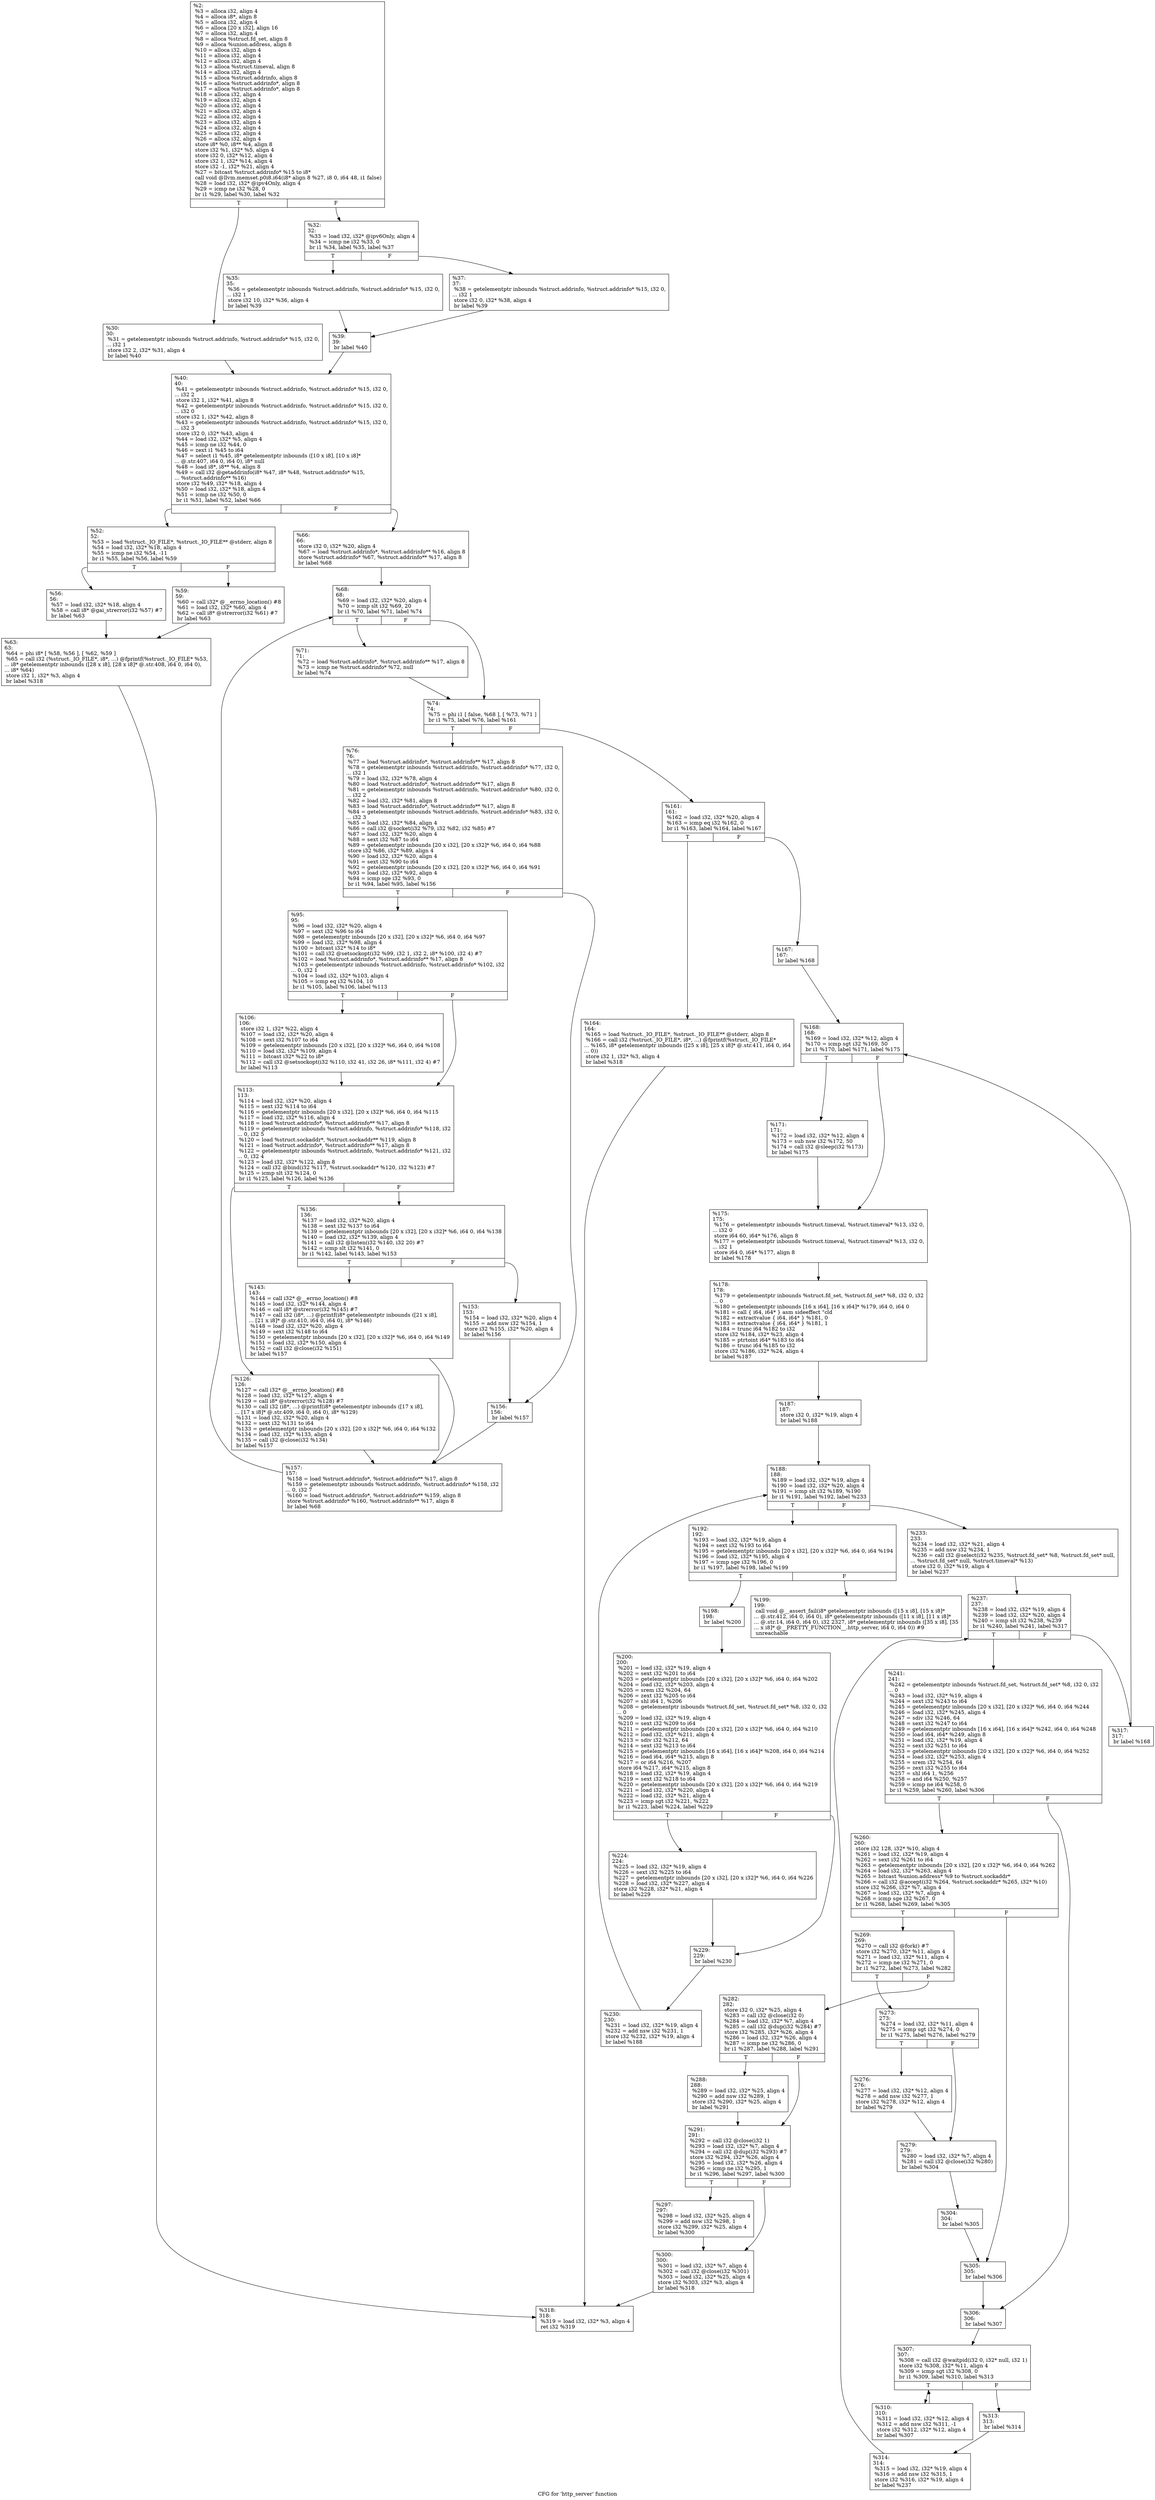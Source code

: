 digraph "CFG for 'http_server' function" {
	label="CFG for 'http_server' function";

	Node0x119e270 [shape=record,label="{%2:\l  %3 = alloca i32, align 4\l  %4 = alloca i8*, align 8\l  %5 = alloca i32, align 4\l  %6 = alloca [20 x i32], align 16\l  %7 = alloca i32, align 4\l  %8 = alloca %struct.fd_set, align 8\l  %9 = alloca %union.address, align 8\l  %10 = alloca i32, align 4\l  %11 = alloca i32, align 4\l  %12 = alloca i32, align 4\l  %13 = alloca %struct.timeval, align 8\l  %14 = alloca i32, align 4\l  %15 = alloca %struct.addrinfo, align 8\l  %16 = alloca %struct.addrinfo*, align 8\l  %17 = alloca %struct.addrinfo*, align 8\l  %18 = alloca i32, align 4\l  %19 = alloca i32, align 4\l  %20 = alloca i32, align 4\l  %21 = alloca i32, align 4\l  %22 = alloca i32, align 4\l  %23 = alloca i32, align 4\l  %24 = alloca i32, align 4\l  %25 = alloca i32, align 4\l  %26 = alloca i32, align 4\l  store i8* %0, i8** %4, align 8\l  store i32 %1, i32* %5, align 4\l  store i32 0, i32* %12, align 4\l  store i32 1, i32* %14, align 4\l  store i32 -1, i32* %21, align 4\l  %27 = bitcast %struct.addrinfo* %15 to i8*\l  call void @llvm.memset.p0i8.i64(i8* align 8 %27, i8 0, i64 48, i1 false)\l  %28 = load i32, i32* @ipv4Only, align 4\l  %29 = icmp ne i32 %28, 0\l  br i1 %29, label %30, label %32\l|{<s0>T|<s1>F}}"];
	Node0x119e270:s0 -> Node0x11a1950;
	Node0x119e270:s1 -> Node0x11a19a0;
	Node0x11a1950 [shape=record,label="{%30:\l30:                                               \l  %31 = getelementptr inbounds %struct.addrinfo, %struct.addrinfo* %15, i32 0,\l... i32 1\l  store i32 2, i32* %31, align 4\l  br label %40\l}"];
	Node0x11a1950 -> Node0x11a1b10;
	Node0x11a19a0 [shape=record,label="{%32:\l32:                                               \l  %33 = load i32, i32* @ipv6Only, align 4\l  %34 = icmp ne i32 %33, 0\l  br i1 %34, label %35, label %37\l|{<s0>T|<s1>F}}"];
	Node0x11a19a0:s0 -> Node0x11a1c90;
	Node0x11a19a0:s1 -> Node0x11a1ce0;
	Node0x11a1c90 [shape=record,label="{%35:\l35:                                               \l  %36 = getelementptr inbounds %struct.addrinfo, %struct.addrinfo* %15, i32 0,\l... i32 1\l  store i32 10, i32* %36, align 4\l  br label %39\l}"];
	Node0x11a1c90 -> Node0x11a1ee0;
	Node0x11a1ce0 [shape=record,label="{%37:\l37:                                               \l  %38 = getelementptr inbounds %struct.addrinfo, %struct.addrinfo* %15, i32 0,\l... i32 1\l  store i32 0, i32* %38, align 4\l  br label %39\l}"];
	Node0x11a1ce0 -> Node0x11a1ee0;
	Node0x11a1ee0 [shape=record,label="{%39:\l39:                                               \l  br label %40\l}"];
	Node0x11a1ee0 -> Node0x11a1b10;
	Node0x11a1b10 [shape=record,label="{%40:\l40:                                               \l  %41 = getelementptr inbounds %struct.addrinfo, %struct.addrinfo* %15, i32 0,\l... i32 2\l  store i32 1, i32* %41, align 8\l  %42 = getelementptr inbounds %struct.addrinfo, %struct.addrinfo* %15, i32 0,\l... i32 0\l  store i32 1, i32* %42, align 8\l  %43 = getelementptr inbounds %struct.addrinfo, %struct.addrinfo* %15, i32 0,\l... i32 3\l  store i32 0, i32* %43, align 4\l  %44 = load i32, i32* %5, align 4\l  %45 = icmp ne i32 %44, 0\l  %46 = zext i1 %45 to i64\l  %47 = select i1 %45, i8* getelementptr inbounds ([10 x i8], [10 x i8]*\l... @.str.407, i64 0, i64 0), i8* null\l  %48 = load i8*, i8** %4, align 8\l  %49 = call i32 @getaddrinfo(i8* %47, i8* %48, %struct.addrinfo* %15,\l... %struct.addrinfo** %16)\l  store i32 %49, i32* %18, align 4\l  %50 = load i32, i32* %18, align 4\l  %51 = icmp ne i32 %50, 0\l  br i1 %51, label %52, label %66\l|{<s0>T|<s1>F}}"];
	Node0x11a1b10:s0 -> Node0x11a29e0;
	Node0x11a1b10:s1 -> Node0x11a2a30;
	Node0x11a29e0 [shape=record,label="{%52:\l52:                                               \l  %53 = load %struct._IO_FILE*, %struct._IO_FILE** @stderr, align 8\l  %54 = load i32, i32* %18, align 4\l  %55 = icmp ne i32 %54, -11\l  br i1 %55, label %56, label %59\l|{<s0>T|<s1>F}}"];
	Node0x11a29e0:s0 -> Node0x11a2c40;
	Node0x11a29e0:s1 -> Node0x11a2c90;
	Node0x11a2c40 [shape=record,label="{%56:\l56:                                               \l  %57 = load i32, i32* %18, align 4\l  %58 = call i8* @gai_strerror(i32 %57) #7\l  br label %63\l}"];
	Node0x11a2c40 -> Node0x11a2ea0;
	Node0x11a2c90 [shape=record,label="{%59:\l59:                                               \l  %60 = call i32* @__errno_location() #8\l  %61 = load i32, i32* %60, align 4\l  %62 = call i8* @strerror(i32 %61) #7\l  br label %63\l}"];
	Node0x11a2c90 -> Node0x11a2ea0;
	Node0x11a2ea0 [shape=record,label="{%63:\l63:                                               \l  %64 = phi i8* [ %58, %56 ], [ %62, %59 ]\l  %65 = call i32 (%struct._IO_FILE*, i8*, ...) @fprintf(%struct._IO_FILE* %53,\l... i8* getelementptr inbounds ([28 x i8], [28 x i8]* @.str.408, i64 0, i64 0),\l... i8* %64)\l  store i32 1, i32* %3, align 4\l  br label %318\l}"];
	Node0x11a2ea0 -> Node0x11a3710;
	Node0x11a2a30 [shape=record,label="{%66:\l66:                                               \l  store i32 0, i32* %20, align 4\l  %67 = load %struct.addrinfo*, %struct.addrinfo** %16, align 8\l  store %struct.addrinfo* %67, %struct.addrinfo** %17, align 8\l  br label %68\l}"];
	Node0x11a2a30 -> Node0x11a3920;
	Node0x11a3920 [shape=record,label="{%68:\l68:                                               \l  %69 = load i32, i32* %20, align 4\l  %70 = icmp slt i32 %69, 20\l  br i1 %70, label %71, label %74\l|{<s0>T|<s1>F}}"];
	Node0x11a3920:s0 -> Node0x11a3ad0;
	Node0x11a3920:s1 -> Node0x11a3b20;
	Node0x11a3ad0 [shape=record,label="{%71:\l71:                                               \l  %72 = load %struct.addrinfo*, %struct.addrinfo** %17, align 8\l  %73 = icmp ne %struct.addrinfo* %72, null\l  br label %74\l}"];
	Node0x11a3ad0 -> Node0x11a3b20;
	Node0x11a3b20 [shape=record,label="{%74:\l74:                                               \l  %75 = phi i1 [ false, %68 ], [ %73, %71 ]\l  br i1 %75, label %76, label %161\l|{<s0>T|<s1>F}}"];
	Node0x11a3b20:s0 -> Node0x11a3dd0;
	Node0x11a3b20:s1 -> Node0x11a3e20;
	Node0x11a3dd0 [shape=record,label="{%76:\l76:                                               \l  %77 = load %struct.addrinfo*, %struct.addrinfo** %17, align 8\l  %78 = getelementptr inbounds %struct.addrinfo, %struct.addrinfo* %77, i32 0,\l... i32 1\l  %79 = load i32, i32* %78, align 4\l  %80 = load %struct.addrinfo*, %struct.addrinfo** %17, align 8\l  %81 = getelementptr inbounds %struct.addrinfo, %struct.addrinfo* %80, i32 0,\l... i32 2\l  %82 = load i32, i32* %81, align 8\l  %83 = load %struct.addrinfo*, %struct.addrinfo** %17, align 8\l  %84 = getelementptr inbounds %struct.addrinfo, %struct.addrinfo* %83, i32 0,\l... i32 3\l  %85 = load i32, i32* %84, align 4\l  %86 = call i32 @socket(i32 %79, i32 %82, i32 %85) #7\l  %87 = load i32, i32* %20, align 4\l  %88 = sext i32 %87 to i64\l  %89 = getelementptr inbounds [20 x i32], [20 x i32]* %6, i64 0, i64 %88\l  store i32 %86, i32* %89, align 4\l  %90 = load i32, i32* %20, align 4\l  %91 = sext i32 %90 to i64\l  %92 = getelementptr inbounds [20 x i32], [20 x i32]* %6, i64 0, i64 %91\l  %93 = load i32, i32* %92, align 4\l  %94 = icmp sge i32 %93, 0\l  br i1 %94, label %95, label %156\l|{<s0>T|<s1>F}}"];
	Node0x11a3dd0:s0 -> Node0x11a48a0;
	Node0x11a3dd0:s1 -> Node0x11a48f0;
	Node0x11a48a0 [shape=record,label="{%95:\l95:                                               \l  %96 = load i32, i32* %20, align 4\l  %97 = sext i32 %96 to i64\l  %98 = getelementptr inbounds [20 x i32], [20 x i32]* %6, i64 0, i64 %97\l  %99 = load i32, i32* %98, align 4\l  %100 = bitcast i32* %14 to i8*\l  %101 = call i32 @setsockopt(i32 %99, i32 1, i32 2, i8* %100, i32 4) #7\l  %102 = load %struct.addrinfo*, %struct.addrinfo** %17, align 8\l  %103 = getelementptr inbounds %struct.addrinfo, %struct.addrinfo* %102, i32\l... 0, i32 1\l  %104 = load i32, i32* %103, align 4\l  %105 = icmp eq i32 %104, 10\l  br i1 %105, label %106, label %113\l|{<s0>T|<s1>F}}"];
	Node0x11a48a0:s0 -> Node0x11a4f50;
	Node0x11a48a0:s1 -> Node0x11a4fa0;
	Node0x11a4f50 [shape=record,label="{%106:\l106:                                              \l  store i32 1, i32* %22, align 4\l  %107 = load i32, i32* %20, align 4\l  %108 = sext i32 %107 to i64\l  %109 = getelementptr inbounds [20 x i32], [20 x i32]* %6, i64 0, i64 %108\l  %110 = load i32, i32* %109, align 4\l  %111 = bitcast i32* %22 to i8*\l  %112 = call i32 @setsockopt(i32 %110, i32 41, i32 26, i8* %111, i32 4) #7\l  br label %113\l}"];
	Node0x11a4f50 -> Node0x11a4fa0;
	Node0x11a4fa0 [shape=record,label="{%113:\l113:                                              \l  %114 = load i32, i32* %20, align 4\l  %115 = sext i32 %114 to i64\l  %116 = getelementptr inbounds [20 x i32], [20 x i32]* %6, i64 0, i64 %115\l  %117 = load i32, i32* %116, align 4\l  %118 = load %struct.addrinfo*, %struct.addrinfo** %17, align 8\l  %119 = getelementptr inbounds %struct.addrinfo, %struct.addrinfo* %118, i32\l... 0, i32 5\l  %120 = load %struct.sockaddr*, %struct.sockaddr** %119, align 8\l  %121 = load %struct.addrinfo*, %struct.addrinfo** %17, align 8\l  %122 = getelementptr inbounds %struct.addrinfo, %struct.addrinfo* %121, i32\l... 0, i32 4\l  %123 = load i32, i32* %122, align 8\l  %124 = call i32 @bind(i32 %117, %struct.sockaddr* %120, i32 %123) #7\l  %125 = icmp slt i32 %124, 0\l  br i1 %125, label %126, label %136\l|{<s0>T|<s1>F}}"];
	Node0x11a4fa0:s0 -> Node0x11a5bc0;
	Node0x11a4fa0:s1 -> Node0x11a5c10;
	Node0x11a5bc0 [shape=record,label="{%126:\l126:                                              \l  %127 = call i32* @__errno_location() #8\l  %128 = load i32, i32* %127, align 4\l  %129 = call i8* @strerror(i32 %128) #7\l  %130 = call i32 (i8*, ...) @printf(i8* getelementptr inbounds ([17 x i8],\l... [17 x i8]* @.str.409, i64 0, i64 0), i8* %129)\l  %131 = load i32, i32* %20, align 4\l  %132 = sext i32 %131 to i64\l  %133 = getelementptr inbounds [20 x i32], [20 x i32]* %6, i64 0, i64 %132\l  %134 = load i32, i32* %133, align 4\l  %135 = call i32 @close(i32 %134)\l  br label %157\l}"];
	Node0x11a5bc0 -> Node0x11a6b90;
	Node0x11a5c10 [shape=record,label="{%136:\l136:                                              \l  %137 = load i32, i32* %20, align 4\l  %138 = sext i32 %137 to i64\l  %139 = getelementptr inbounds [20 x i32], [20 x i32]* %6, i64 0, i64 %138\l  %140 = load i32, i32* %139, align 4\l  %141 = call i32 @listen(i32 %140, i32 20) #7\l  %142 = icmp slt i32 %141, 0\l  br i1 %142, label %143, label %153\l|{<s0>T|<s1>F}}"];
	Node0x11a5c10:s0 -> Node0x11a7090;
	Node0x11a5c10:s1 -> Node0x11a70e0;
	Node0x11a7090 [shape=record,label="{%143:\l143:                                              \l  %144 = call i32* @__errno_location() #8\l  %145 = load i32, i32* %144, align 4\l  %146 = call i8* @strerror(i32 %145) #7\l  %147 = call i32 (i8*, ...) @printf(i8* getelementptr inbounds ([21 x i8],\l... [21 x i8]* @.str.410, i64 0, i64 0), i8* %146)\l  %148 = load i32, i32* %20, align 4\l  %149 = sext i32 %148 to i64\l  %150 = getelementptr inbounds [20 x i32], [20 x i32]* %6, i64 0, i64 %149\l  %151 = load i32, i32* %150, align 4\l  %152 = call i32 @close(i32 %151)\l  br label %157\l}"];
	Node0x11a7090 -> Node0x11a6b90;
	Node0x11a70e0 [shape=record,label="{%153:\l153:                                              \l  %154 = load i32, i32* %20, align 4\l  %155 = add nsw i32 %154, 1\l  store i32 %155, i32* %20, align 4\l  br label %156\l}"];
	Node0x11a70e0 -> Node0x11a48f0;
	Node0x11a48f0 [shape=record,label="{%156:\l156:                                              \l  br label %157\l}"];
	Node0x11a48f0 -> Node0x11a6b90;
	Node0x11a6b90 [shape=record,label="{%157:\l157:                                              \l  %158 = load %struct.addrinfo*, %struct.addrinfo** %17, align 8\l  %159 = getelementptr inbounds %struct.addrinfo, %struct.addrinfo* %158, i32\l... 0, i32 7\l  %160 = load %struct.addrinfo*, %struct.addrinfo** %159, align 8\l  store %struct.addrinfo* %160, %struct.addrinfo** %17, align 8\l  br label %68\l}"];
	Node0x11a6b90 -> Node0x11a3920;
	Node0x11a3e20 [shape=record,label="{%161:\l161:                                              \l  %162 = load i32, i32* %20, align 4\l  %163 = icmp eq i32 %162, 0\l  br i1 %163, label %164, label %167\l|{<s0>T|<s1>F}}"];
	Node0x11a3e20:s0 -> Node0x11a7de0;
	Node0x11a3e20:s1 -> Node0x11a7e30;
	Node0x11a7de0 [shape=record,label="{%164:\l164:                                              \l  %165 = load %struct._IO_FILE*, %struct._IO_FILE** @stderr, align 8\l  %166 = call i32 (%struct._IO_FILE*, i8*, ...) @fprintf(%struct._IO_FILE*\l... %165, i8* getelementptr inbounds ([25 x i8], [25 x i8]* @.str.411, i64 0, i64\l... 0))\l  store i32 1, i32* %3, align 4\l  br label %318\l}"];
	Node0x11a7de0 -> Node0x11a3710;
	Node0x11a7e30 [shape=record,label="{%167:\l167:                                              \l  br label %168\l}"];
	Node0x11a7e30 -> Node0x11a81c0;
	Node0x11a81c0 [shape=record,label="{%168:\l168:                                              \l  %169 = load i32, i32* %12, align 4\l  %170 = icmp sgt i32 %169, 50\l  br i1 %170, label %171, label %175\l|{<s0>T|<s1>F}}"];
	Node0x11a81c0:s0 -> Node0x11a8340;
	Node0x11a81c0:s1 -> Node0x11a8390;
	Node0x11a8340 [shape=record,label="{%171:\l171:                                              \l  %172 = load i32, i32* %12, align 4\l  %173 = sub nsw i32 %172, 50\l  %174 = call i32 @sleep(i32 %173)\l  br label %175\l}"];
	Node0x11a8340 -> Node0x11a8390;
	Node0x11a8390 [shape=record,label="{%175:\l175:                                              \l  %176 = getelementptr inbounds %struct.timeval, %struct.timeval* %13, i32 0,\l... i32 0\l  store i64 60, i64* %176, align 8\l  %177 = getelementptr inbounds %struct.timeval, %struct.timeval* %13, i32 0,\l... i32 1\l  store i64 0, i64* %177, align 8\l  br label %178\l}"];
	Node0x11a8390 -> Node0x11a88b0;
	Node0x11a88b0 [shape=record,label="{%178:\l178:                                              \l  %179 = getelementptr inbounds %struct.fd_set, %struct.fd_set* %8, i32 0, i32\l... 0\l  %180 = getelementptr inbounds [16 x i64], [16 x i64]* %179, i64 0, i64 0\l  %181 = call \{ i64, i64* \} asm sideeffect \"cld\l  %182 = extractvalue \{ i64, i64* \} %181, 0\l  %183 = extractvalue \{ i64, i64* \} %181, 1\l  %184 = trunc i64 %182 to i32\l  store i32 %184, i32* %23, align 4\l  %185 = ptrtoint i64* %183 to i64\l  %186 = trunc i64 %185 to i32\l  store i32 %186, i32* %24, align 4\l  br label %187\l}"];
	Node0x11a88b0 -> Node0x11a8aa0;
	Node0x11a8aa0 [shape=record,label="{%187:\l187:                                              \l  store i32 0, i32* %19, align 4\l  br label %188\l}"];
	Node0x11a8aa0 -> Node0x11aa4b0;
	Node0x11aa4b0 [shape=record,label="{%188:\l188:                                              \l  %189 = load i32, i32* %19, align 4\l  %190 = load i32, i32* %20, align 4\l  %191 = icmp slt i32 %189, %190\l  br i1 %191, label %192, label %233\l|{<s0>T|<s1>F}}"];
	Node0x11aa4b0:s0 -> Node0x11aa690;
	Node0x11aa4b0:s1 -> Node0x11aa6e0;
	Node0x11aa690 [shape=record,label="{%192:\l192:                                              \l  %193 = load i32, i32* %19, align 4\l  %194 = sext i32 %193 to i64\l  %195 = getelementptr inbounds [20 x i32], [20 x i32]* %6, i64 0, i64 %194\l  %196 = load i32, i32* %195, align 4\l  %197 = icmp sge i32 %196, 0\l  br i1 %197, label %198, label %199\l|{<s0>T|<s1>F}}"];
	Node0x11aa690:s0 -> Node0x11aa9f0;
	Node0x11aa690:s1 -> Node0x11aaa40;
	Node0x11aa9f0 [shape=record,label="{%198:\l198:                                              \l  br label %200\l}"];
	Node0x11aa9f0 -> Node0x11aab20;
	Node0x11aaa40 [shape=record,label="{%199:\l199:                                              \l  call void @__assert_fail(i8* getelementptr inbounds ([15 x i8], [15 x i8]*\l... @.str.412, i64 0, i64 0), i8* getelementptr inbounds ([11 x i8], [11 x i8]*\l... @.str.14, i64 0, i64 0), i32 2327, i8* getelementptr inbounds ([35 x i8], [35\l... x i8]* @__PRETTY_FUNCTION__.http_server, i64 0, i64 0)) #9\l  unreachable\l}"];
	Node0x11aab20 [shape=record,label="{%200:\l200:                                              \l  %201 = load i32, i32* %19, align 4\l  %202 = sext i32 %201 to i64\l  %203 = getelementptr inbounds [20 x i32], [20 x i32]* %6, i64 0, i64 %202\l  %204 = load i32, i32* %203, align 4\l  %205 = srem i32 %204, 64\l  %206 = zext i32 %205 to i64\l  %207 = shl i64 1, %206\l  %208 = getelementptr inbounds %struct.fd_set, %struct.fd_set* %8, i32 0, i32\l... 0\l  %209 = load i32, i32* %19, align 4\l  %210 = sext i32 %209 to i64\l  %211 = getelementptr inbounds [20 x i32], [20 x i32]* %6, i64 0, i64 %210\l  %212 = load i32, i32* %211, align 4\l  %213 = sdiv i32 %212, 64\l  %214 = sext i32 %213 to i64\l  %215 = getelementptr inbounds [16 x i64], [16 x i64]* %208, i64 0, i64 %214\l  %216 = load i64, i64* %215, align 8\l  %217 = or i64 %216, %207\l  store i64 %217, i64* %215, align 8\l  %218 = load i32, i32* %19, align 4\l  %219 = sext i32 %218 to i64\l  %220 = getelementptr inbounds [20 x i32], [20 x i32]* %6, i64 0, i64 %219\l  %221 = load i32, i32* %220, align 4\l  %222 = load i32, i32* %21, align 4\l  %223 = icmp sgt i32 %221, %222\l  br i1 %223, label %224, label %229\l|{<s0>T|<s1>F}}"];
	Node0x11aab20:s0 -> Node0x11ab900;
	Node0x11aab20:s1 -> Node0x11ab950;
	Node0x11ab900 [shape=record,label="{%224:\l224:                                              \l  %225 = load i32, i32* %19, align 4\l  %226 = sext i32 %225 to i64\l  %227 = getelementptr inbounds [20 x i32], [20 x i32]* %6, i64 0, i64 %226\l  %228 = load i32, i32* %227, align 4\l  store i32 %228, i32* %21, align 4\l  br label %229\l}"];
	Node0x11ab900 -> Node0x11ab950;
	Node0x11ab950 [shape=record,label="{%229:\l229:                                              \l  br label %230\l}"];
	Node0x11ab950 -> Node0x11abd10;
	Node0x11abd10 [shape=record,label="{%230:\l230:                                              \l  %231 = load i32, i32* %19, align 4\l  %232 = add nsw i32 %231, 1\l  store i32 %232, i32* %19, align 4\l  br label %188\l}"];
	Node0x11abd10 -> Node0x11aa4b0;
	Node0x11aa6e0 [shape=record,label="{%233:\l233:                                              \l  %234 = load i32, i32* %21, align 4\l  %235 = add nsw i32 %234, 1\l  %236 = call i32 @select(i32 %235, %struct.fd_set* %8, %struct.fd_set* null,\l... %struct.fd_set* null, %struct.timeval* %13)\l  store i32 0, i32* %19, align 4\l  br label %237\l}"];
	Node0x11aa6e0 -> Node0x11ac220;
	Node0x11ac220 [shape=record,label="{%237:\l237:                                              \l  %238 = load i32, i32* %19, align 4\l  %239 = load i32, i32* %20, align 4\l  %240 = icmp slt i32 %238, %239\l  br i1 %240, label %241, label %317\l|{<s0>T|<s1>F}}"];
	Node0x11ac220:s0 -> Node0x11ac400;
	Node0x11ac220:s1 -> Node0x11ac450;
	Node0x11ac400 [shape=record,label="{%241:\l241:                                              \l  %242 = getelementptr inbounds %struct.fd_set, %struct.fd_set* %8, i32 0, i32\l... 0\l  %243 = load i32, i32* %19, align 4\l  %244 = sext i32 %243 to i64\l  %245 = getelementptr inbounds [20 x i32], [20 x i32]* %6, i64 0, i64 %244\l  %246 = load i32, i32* %245, align 4\l  %247 = sdiv i32 %246, 64\l  %248 = sext i32 %247 to i64\l  %249 = getelementptr inbounds [16 x i64], [16 x i64]* %242, i64 0, i64 %248\l  %250 = load i64, i64* %249, align 8\l  %251 = load i32, i32* %19, align 4\l  %252 = sext i32 %251 to i64\l  %253 = getelementptr inbounds [20 x i32], [20 x i32]* %6, i64 0, i64 %252\l  %254 = load i32, i32* %253, align 4\l  %255 = srem i32 %254, 64\l  %256 = zext i32 %255 to i64\l  %257 = shl i64 1, %256\l  %258 = and i64 %250, %257\l  %259 = icmp ne i64 %258, 0\l  br i1 %259, label %260, label %306\l|{<s0>T|<s1>F}}"];
	Node0x11ac400:s0 -> Node0x11a5fe0;
	Node0x11ac400:s1 -> Node0x11a6030;
	Node0x11a5fe0 [shape=record,label="{%260:\l260:                                              \l  store i32 128, i32* %10, align 4\l  %261 = load i32, i32* %19, align 4\l  %262 = sext i32 %261 to i64\l  %263 = getelementptr inbounds [20 x i32], [20 x i32]* %6, i64 0, i64 %262\l  %264 = load i32, i32* %263, align 4\l  %265 = bitcast %union.address* %9 to %struct.sockaddr*\l  %266 = call i32 @accept(i32 %264, %struct.sockaddr* %265, i32* %10)\l  store i32 %266, i32* %7, align 4\l  %267 = load i32, i32* %7, align 4\l  %268 = icmp sge i32 %267, 0\l  br i1 %268, label %269, label %305\l|{<s0>T|<s1>F}}"];
	Node0x11a5fe0:s0 -> Node0x11adc70;
	Node0x11a5fe0:s1 -> Node0x11adcc0;
	Node0x11adc70 [shape=record,label="{%269:\l269:                                              \l  %270 = call i32 @fork() #7\l  store i32 %270, i32* %11, align 4\l  %271 = load i32, i32* %11, align 4\l  %272 = icmp ne i32 %271, 0\l  br i1 %272, label %273, label %282\l|{<s0>T|<s1>F}}"];
	Node0x11adc70:s0 -> Node0x11ae010;
	Node0x11adc70:s1 -> Node0x11ae060;
	Node0x11ae010 [shape=record,label="{%273:\l273:                                              \l  %274 = load i32, i32* %11, align 4\l  %275 = icmp sgt i32 %274, 0\l  br i1 %275, label %276, label %279\l|{<s0>T|<s1>F}}"];
	Node0x11ae010:s0 -> Node0x11ae250;
	Node0x11ae010:s1 -> Node0x11ae2a0;
	Node0x11ae250 [shape=record,label="{%276:\l276:                                              \l  %277 = load i32, i32* %12, align 4\l  %278 = add nsw i32 %277, 1\l  store i32 %278, i32* %12, align 4\l  br label %279\l}"];
	Node0x11ae250 -> Node0x11ae2a0;
	Node0x11ae2a0 [shape=record,label="{%279:\l279:                                              \l  %280 = load i32, i32* %7, align 4\l  %281 = call i32 @close(i32 %280)\l  br label %304\l}"];
	Node0x11ae2a0 -> Node0x11ae6a0;
	Node0x11ae060 [shape=record,label="{%282:\l282:                                              \l  store i32 0, i32* %25, align 4\l  %283 = call i32 @close(i32 0)\l  %284 = load i32, i32* %7, align 4\l  %285 = call i32 @dup(i32 %284) #7\l  store i32 %285, i32* %26, align 4\l  %286 = load i32, i32* %26, align 4\l  %287 = icmp ne i32 %286, 0\l  br i1 %287, label %288, label %291\l|{<s0>T|<s1>F}}"];
	Node0x11ae060:s0 -> Node0x11aeb40;
	Node0x11ae060:s1 -> Node0x11aeb90;
	Node0x11aeb40 [shape=record,label="{%288:\l288:                                              \l  %289 = load i32, i32* %25, align 4\l  %290 = add nsw i32 %289, 1\l  store i32 %290, i32* %25, align 4\l  br label %291\l}"];
	Node0x11aeb40 -> Node0x11aeb90;
	Node0x11aeb90 [shape=record,label="{%291:\l291:                                              \l  %292 = call i32 @close(i32 1)\l  %293 = load i32, i32* %7, align 4\l  %294 = call i32 @dup(i32 %293) #7\l  store i32 %294, i32* %26, align 4\l  %295 = load i32, i32* %26, align 4\l  %296 = icmp ne i32 %295, 1\l  br i1 %296, label %297, label %300\l|{<s0>T|<s1>F}}"];
	Node0x11aeb90:s0 -> Node0x11af190;
	Node0x11aeb90:s1 -> Node0x11af1e0;
	Node0x11af190 [shape=record,label="{%297:\l297:                                              \l  %298 = load i32, i32* %25, align 4\l  %299 = add nsw i32 %298, 1\l  store i32 %299, i32* %25, align 4\l  br label %300\l}"];
	Node0x11af190 -> Node0x11af1e0;
	Node0x11af1e0 [shape=record,label="{%300:\l300:                                              \l  %301 = load i32, i32* %7, align 4\l  %302 = call i32 @close(i32 %301)\l  %303 = load i32, i32* %25, align 4\l  store i32 %303, i32* %3, align 4\l  br label %318\l}"];
	Node0x11af1e0 -> Node0x11a3710;
	Node0x11ae6a0 [shape=record,label="{%304:\l304:                                              \l  br label %305\l}"];
	Node0x11ae6a0 -> Node0x11adcc0;
	Node0x11adcc0 [shape=record,label="{%305:\l305:                                              \l  br label %306\l}"];
	Node0x11adcc0 -> Node0x11a6030;
	Node0x11a6030 [shape=record,label="{%306:\l306:                                              \l  br label %307\l}"];
	Node0x11a6030 -> Node0x11af7a0;
	Node0x11af7a0 [shape=record,label="{%307:\l307:                                              \l  %308 = call i32 @waitpid(i32 0, i32* null, i32 1)\l  store i32 %308, i32* %11, align 4\l  %309 = icmp sgt i32 %308, 0\l  br i1 %309, label %310, label %313\l|{<s0>T|<s1>F}}"];
	Node0x11af7a0:s0 -> Node0x11afa80;
	Node0x11af7a0:s1 -> Node0x11afad0;
	Node0x11afa80 [shape=record,label="{%310:\l310:                                              \l  %311 = load i32, i32* %12, align 4\l  %312 = add nsw i32 %311, -1\l  store i32 %312, i32* %12, align 4\l  br label %307\l}"];
	Node0x11afa80 -> Node0x11af7a0;
	Node0x11afad0 [shape=record,label="{%313:\l313:                                              \l  br label %314\l}"];
	Node0x11afad0 -> Node0x11afd60;
	Node0x11afd60 [shape=record,label="{%314:\l314:                                              \l  %315 = load i32, i32* %19, align 4\l  %316 = add nsw i32 %315, 1\l  store i32 %316, i32* %19, align 4\l  br label %237\l}"];
	Node0x11afd60 -> Node0x11ac220;
	Node0x11ac450 [shape=record,label="{%317:\l317:                                              \l  br label %168\l}"];
	Node0x11ac450 -> Node0x11a81c0;
	Node0x11a3710 [shape=record,label="{%318:\l318:                                              \l  %319 = load i32, i32* %3, align 4\l  ret i32 %319\l}"];
}
